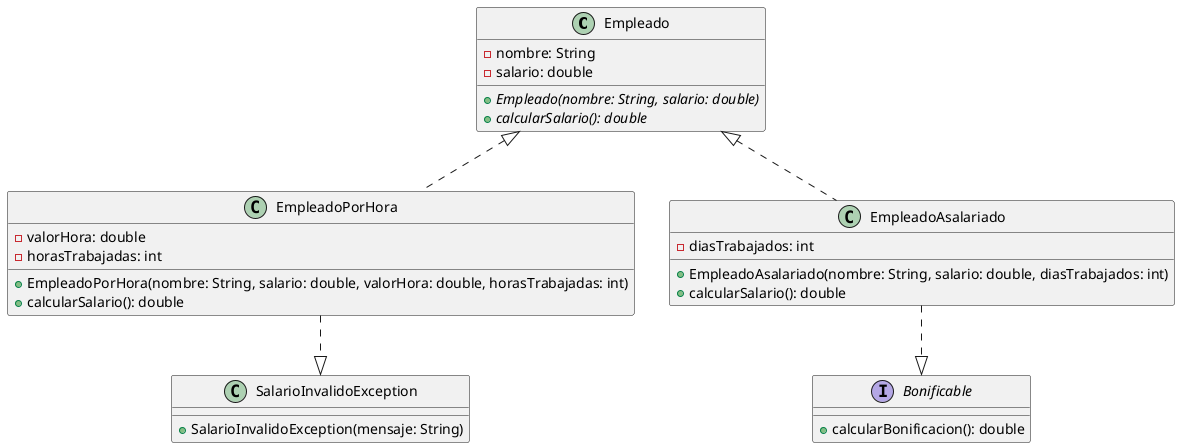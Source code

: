 @startuml

class Empleado {
    - nombre: String
    - salario: double
    {abstract} + Empleado(nombre: String, salario: double)
    {abstract} + calcularSalario(): double
}

class EmpleadoPorHora {
    - valorHora: double
    - horasTrabajadas: int
    + EmpleadoPorHora(nombre: String, salario: double, valorHora: double, horasTrabajadas: int)
    + calcularSalario(): double
}

class EmpleadoAsalariado {
    - diasTrabajados: int
    + EmpleadoAsalariado(nombre: String, salario: double, diasTrabajados: int)
    + calcularSalario(): double
}

interface Bonificable {
    + calcularBonificacion(): double
}

class SalarioInvalidoException {
    + SalarioInvalidoException(mensaje: String)
}

Empleado <|.. EmpleadoPorHora
Empleado <|.. EmpleadoAsalariado
EmpleadoAsalariado ..|> Bonificable
EmpleadoPorHora ..|> SalarioInvalidoException

@enduml

